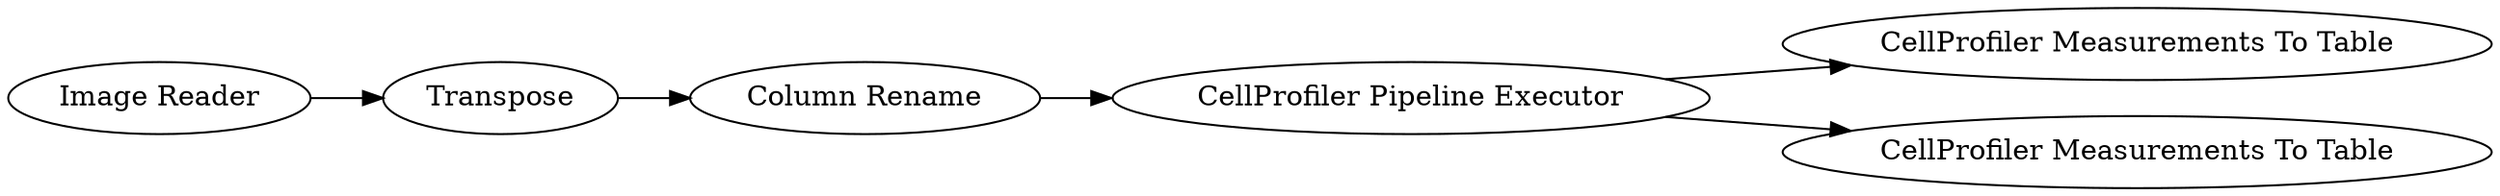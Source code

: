 digraph {
	4 [label="CellProfiler Pipeline Executor"]
	5 [label="CellProfiler Measurements To Table"]
	6 [label="CellProfiler Measurements To Table"]
	1 [label=Transpose]
	2 [label="Column Rename"]
	8 [label="Image Reader"]
	1 -> 2
	4 -> 5
	4 -> 6
	2 -> 4
	8 -> 1
	rankdir=LR
}
